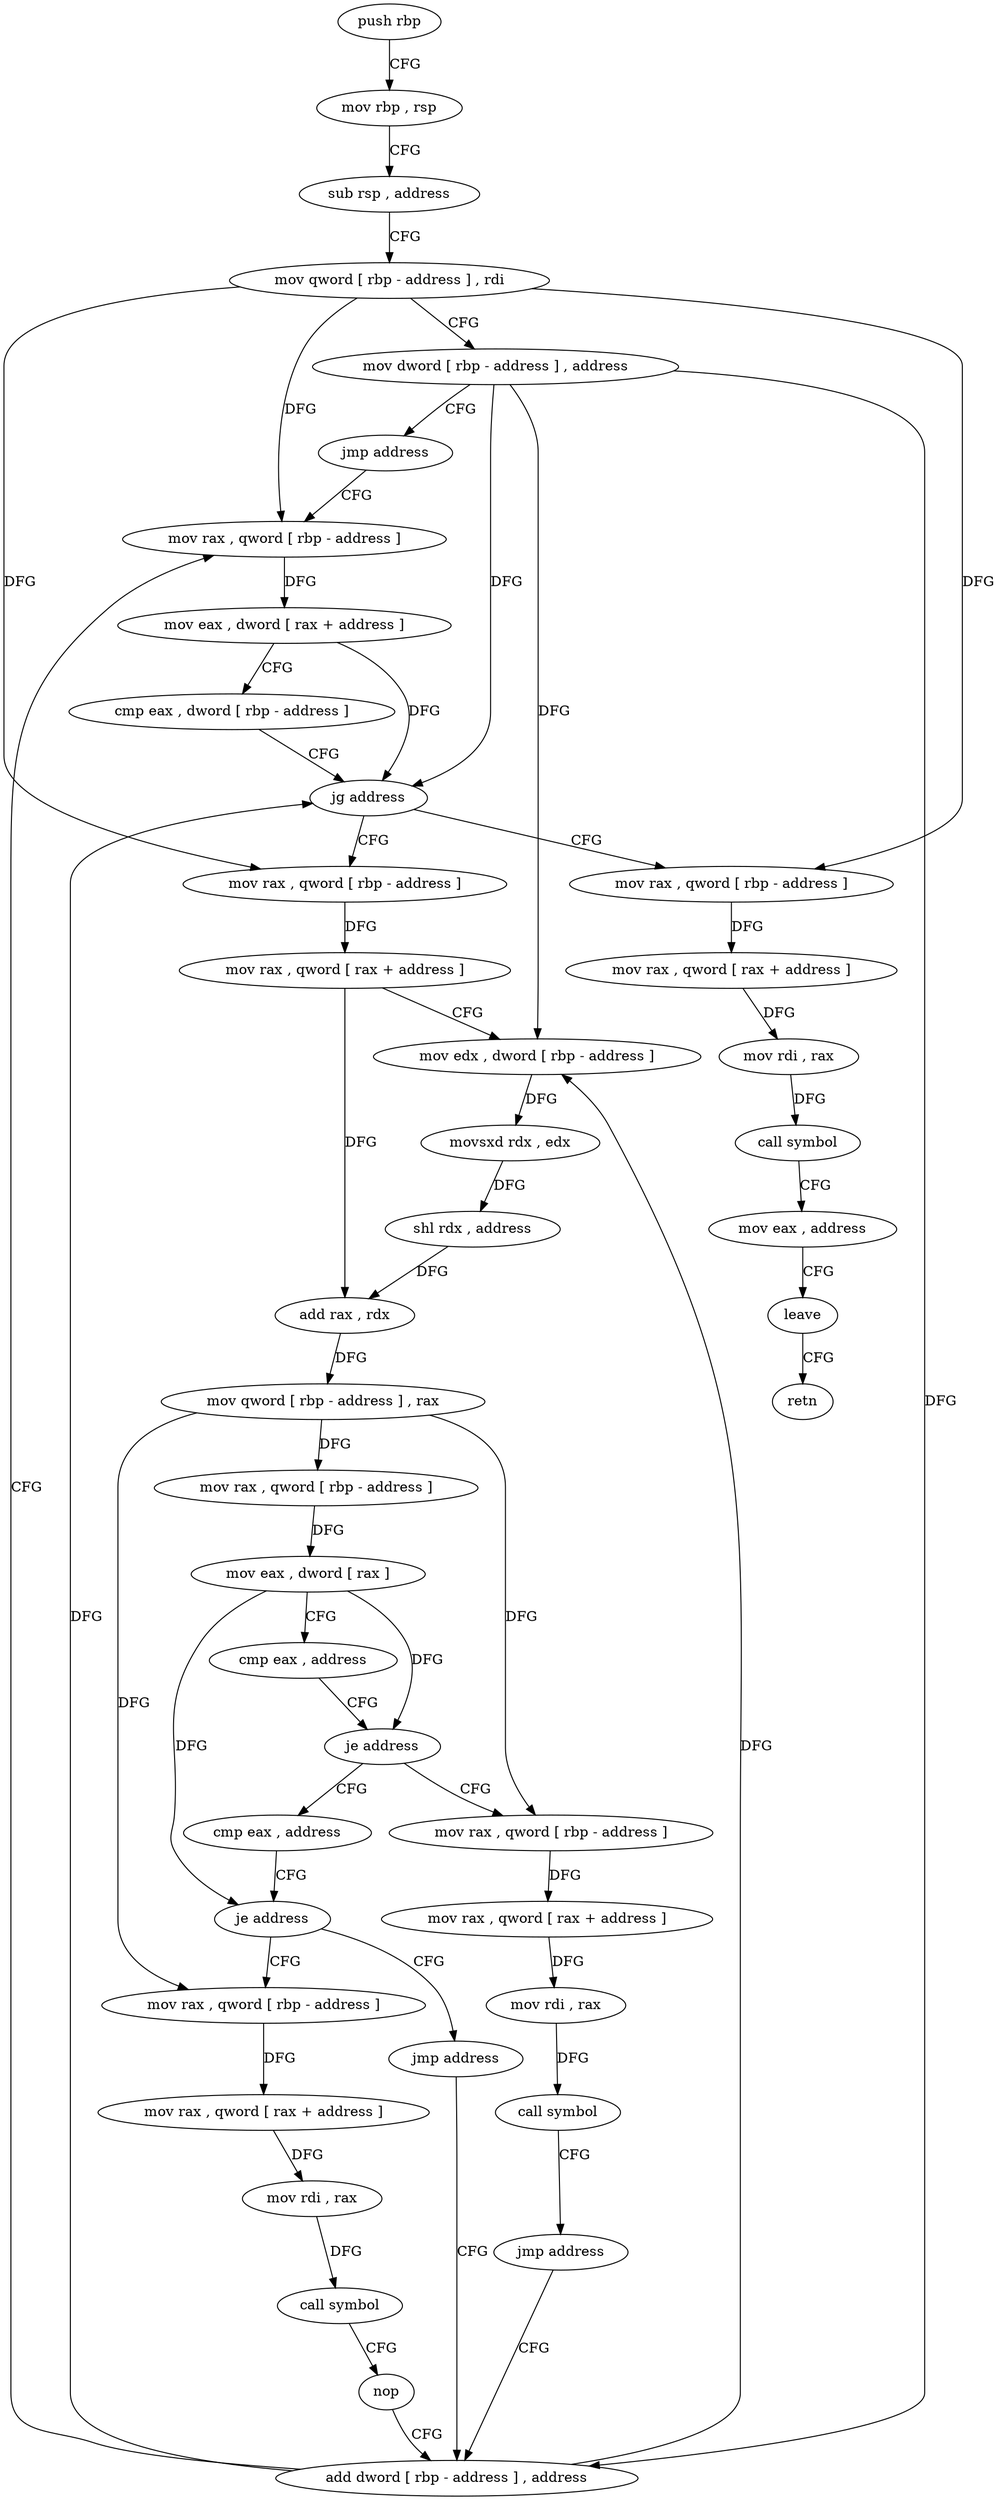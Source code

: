 digraph "func" {
"278355" [label = "push rbp" ]
"278356" [label = "mov rbp , rsp" ]
"278359" [label = "sub rsp , address" ]
"278363" [label = "mov qword [ rbp - address ] , rdi" ]
"278367" [label = "mov dword [ rbp - address ] , address" ]
"278374" [label = "jmp address" ]
"278458" [label = "mov rax , qword [ rbp - address ]" ]
"278462" [label = "mov eax , dword [ rax + address ]" ]
"278465" [label = "cmp eax , dword [ rbp - address ]" ]
"278468" [label = "jg address" ]
"278376" [label = "mov rax , qword [ rbp - address ]" ]
"278470" [label = "mov rax , qword [ rbp - address ]" ]
"278380" [label = "mov rax , qword [ rax + address ]" ]
"278384" [label = "mov edx , dword [ rbp - address ]" ]
"278387" [label = "movsxd rdx , edx" ]
"278390" [label = "shl rdx , address" ]
"278394" [label = "add rax , rdx" ]
"278397" [label = "mov qword [ rbp - address ] , rax" ]
"278401" [label = "mov rax , qword [ rbp - address ]" ]
"278405" [label = "mov eax , dword [ rax ]" ]
"278407" [label = "cmp eax , address" ]
"278410" [label = "je address" ]
"278419" [label = "mov rax , qword [ rbp - address ]" ]
"278412" [label = "cmp eax , address" ]
"278474" [label = "mov rax , qword [ rax + address ]" ]
"278478" [label = "mov rdi , rax" ]
"278481" [label = "call symbol" ]
"278486" [label = "mov eax , address" ]
"278491" [label = "leave" ]
"278492" [label = "retn" ]
"278423" [label = "mov rax , qword [ rax + address ]" ]
"278427" [label = "mov rdi , rax" ]
"278430" [label = "call symbol" ]
"278435" [label = "jmp address" ]
"278454" [label = "add dword [ rbp - address ] , address" ]
"278415" [label = "je address" ]
"278437" [label = "mov rax , qword [ rbp - address ]" ]
"278417" [label = "jmp address" ]
"278441" [label = "mov rax , qword [ rax + address ]" ]
"278445" [label = "mov rdi , rax" ]
"278448" [label = "call symbol" ]
"278453" [label = "nop" ]
"278355" -> "278356" [ label = "CFG" ]
"278356" -> "278359" [ label = "CFG" ]
"278359" -> "278363" [ label = "CFG" ]
"278363" -> "278367" [ label = "CFG" ]
"278363" -> "278458" [ label = "DFG" ]
"278363" -> "278376" [ label = "DFG" ]
"278363" -> "278470" [ label = "DFG" ]
"278367" -> "278374" [ label = "CFG" ]
"278367" -> "278468" [ label = "DFG" ]
"278367" -> "278384" [ label = "DFG" ]
"278367" -> "278454" [ label = "DFG" ]
"278374" -> "278458" [ label = "CFG" ]
"278458" -> "278462" [ label = "DFG" ]
"278462" -> "278465" [ label = "CFG" ]
"278462" -> "278468" [ label = "DFG" ]
"278465" -> "278468" [ label = "CFG" ]
"278468" -> "278376" [ label = "CFG" ]
"278468" -> "278470" [ label = "CFG" ]
"278376" -> "278380" [ label = "DFG" ]
"278470" -> "278474" [ label = "DFG" ]
"278380" -> "278384" [ label = "CFG" ]
"278380" -> "278394" [ label = "DFG" ]
"278384" -> "278387" [ label = "DFG" ]
"278387" -> "278390" [ label = "DFG" ]
"278390" -> "278394" [ label = "DFG" ]
"278394" -> "278397" [ label = "DFG" ]
"278397" -> "278401" [ label = "DFG" ]
"278397" -> "278419" [ label = "DFG" ]
"278397" -> "278437" [ label = "DFG" ]
"278401" -> "278405" [ label = "DFG" ]
"278405" -> "278407" [ label = "CFG" ]
"278405" -> "278410" [ label = "DFG" ]
"278405" -> "278415" [ label = "DFG" ]
"278407" -> "278410" [ label = "CFG" ]
"278410" -> "278419" [ label = "CFG" ]
"278410" -> "278412" [ label = "CFG" ]
"278419" -> "278423" [ label = "DFG" ]
"278412" -> "278415" [ label = "CFG" ]
"278474" -> "278478" [ label = "DFG" ]
"278478" -> "278481" [ label = "DFG" ]
"278481" -> "278486" [ label = "CFG" ]
"278486" -> "278491" [ label = "CFG" ]
"278491" -> "278492" [ label = "CFG" ]
"278423" -> "278427" [ label = "DFG" ]
"278427" -> "278430" [ label = "DFG" ]
"278430" -> "278435" [ label = "CFG" ]
"278435" -> "278454" [ label = "CFG" ]
"278454" -> "278458" [ label = "CFG" ]
"278454" -> "278468" [ label = "DFG" ]
"278454" -> "278384" [ label = "DFG" ]
"278415" -> "278437" [ label = "CFG" ]
"278415" -> "278417" [ label = "CFG" ]
"278437" -> "278441" [ label = "DFG" ]
"278417" -> "278454" [ label = "CFG" ]
"278441" -> "278445" [ label = "DFG" ]
"278445" -> "278448" [ label = "DFG" ]
"278448" -> "278453" [ label = "CFG" ]
"278453" -> "278454" [ label = "CFG" ]
}
